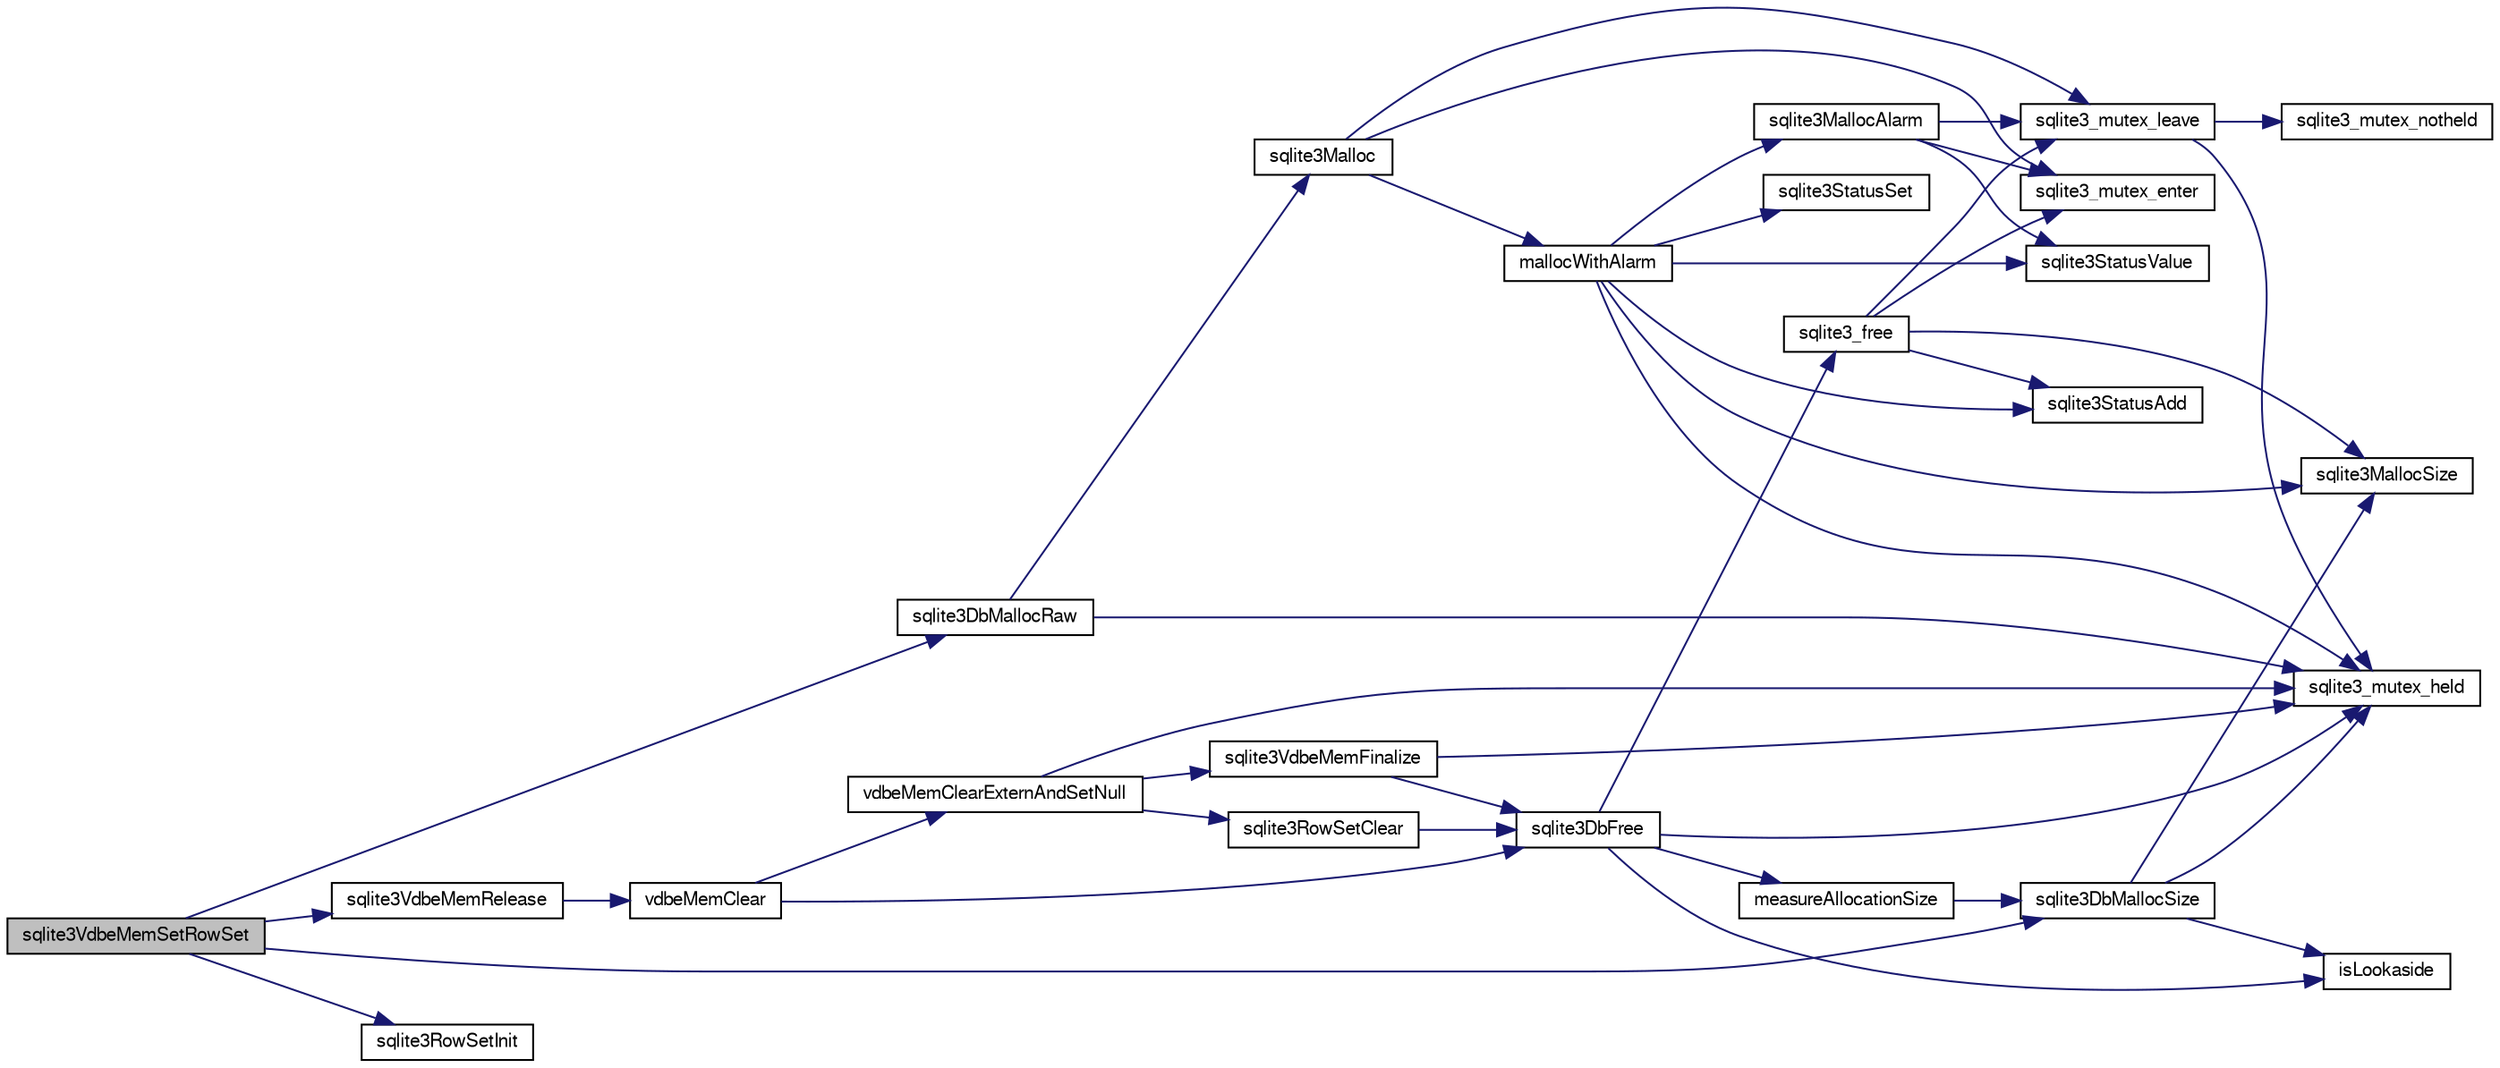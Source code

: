 digraph "sqlite3VdbeMemSetRowSet"
{
  edge [fontname="FreeSans",fontsize="10",labelfontname="FreeSans",labelfontsize="10"];
  node [fontname="FreeSans",fontsize="10",shape=record];
  rankdir="LR";
  Node778572 [label="sqlite3VdbeMemSetRowSet",height=0.2,width=0.4,color="black", fillcolor="grey75", style="filled", fontcolor="black"];
  Node778572 -> Node778573 [color="midnightblue",fontsize="10",style="solid",fontname="FreeSans"];
  Node778573 [label="sqlite3VdbeMemRelease",height=0.2,width=0.4,color="black", fillcolor="white", style="filled",URL="$sqlite3_8c.html#a90606361dbeba88159fd6ff03fcc10cc"];
  Node778573 -> Node778574 [color="midnightblue",fontsize="10",style="solid",fontname="FreeSans"];
  Node778574 [label="vdbeMemClear",height=0.2,width=0.4,color="black", fillcolor="white", style="filled",URL="$sqlite3_8c.html#a489eef6e55ad0dadf67578726b935d12"];
  Node778574 -> Node778575 [color="midnightblue",fontsize="10",style="solid",fontname="FreeSans"];
  Node778575 [label="vdbeMemClearExternAndSetNull",height=0.2,width=0.4,color="black", fillcolor="white", style="filled",URL="$sqlite3_8c.html#a29c41a360fb0e86b817777daf061230c"];
  Node778575 -> Node778576 [color="midnightblue",fontsize="10",style="solid",fontname="FreeSans"];
  Node778576 [label="sqlite3_mutex_held",height=0.2,width=0.4,color="black", fillcolor="white", style="filled",URL="$sqlite3_8c.html#acf77da68932b6bc163c5e68547ecc3e7"];
  Node778575 -> Node778577 [color="midnightblue",fontsize="10",style="solid",fontname="FreeSans"];
  Node778577 [label="sqlite3VdbeMemFinalize",height=0.2,width=0.4,color="black", fillcolor="white", style="filled",URL="$sqlite3_8c.html#a2568220f48ddef81b1c43e401042d9d2"];
  Node778577 -> Node778576 [color="midnightblue",fontsize="10",style="solid",fontname="FreeSans"];
  Node778577 -> Node778578 [color="midnightblue",fontsize="10",style="solid",fontname="FreeSans"];
  Node778578 [label="sqlite3DbFree",height=0.2,width=0.4,color="black", fillcolor="white", style="filled",URL="$sqlite3_8c.html#ac70ab821a6607b4a1b909582dc37a069"];
  Node778578 -> Node778576 [color="midnightblue",fontsize="10",style="solid",fontname="FreeSans"];
  Node778578 -> Node778579 [color="midnightblue",fontsize="10",style="solid",fontname="FreeSans"];
  Node778579 [label="measureAllocationSize",height=0.2,width=0.4,color="black", fillcolor="white", style="filled",URL="$sqlite3_8c.html#a45731e644a22fdb756e2b6337224217a"];
  Node778579 -> Node778580 [color="midnightblue",fontsize="10",style="solid",fontname="FreeSans"];
  Node778580 [label="sqlite3DbMallocSize",height=0.2,width=0.4,color="black", fillcolor="white", style="filled",URL="$sqlite3_8c.html#aa397e5a8a03495203a0767abf0a71f86"];
  Node778580 -> Node778581 [color="midnightblue",fontsize="10",style="solid",fontname="FreeSans"];
  Node778581 [label="sqlite3MallocSize",height=0.2,width=0.4,color="black", fillcolor="white", style="filled",URL="$sqlite3_8c.html#acf5d2a5f35270bafb050bd2def576955"];
  Node778580 -> Node778576 [color="midnightblue",fontsize="10",style="solid",fontname="FreeSans"];
  Node778580 -> Node778582 [color="midnightblue",fontsize="10",style="solid",fontname="FreeSans"];
  Node778582 [label="isLookaside",height=0.2,width=0.4,color="black", fillcolor="white", style="filled",URL="$sqlite3_8c.html#a770fa05ff9717b75e16f4d968a77b897"];
  Node778578 -> Node778582 [color="midnightblue",fontsize="10",style="solid",fontname="FreeSans"];
  Node778578 -> Node778583 [color="midnightblue",fontsize="10",style="solid",fontname="FreeSans"];
  Node778583 [label="sqlite3_free",height=0.2,width=0.4,color="black", fillcolor="white", style="filled",URL="$sqlite3_8c.html#a6552349e36a8a691af5487999ab09519"];
  Node778583 -> Node778584 [color="midnightblue",fontsize="10",style="solid",fontname="FreeSans"];
  Node778584 [label="sqlite3_mutex_enter",height=0.2,width=0.4,color="black", fillcolor="white", style="filled",URL="$sqlite3_8c.html#a1c12cde690bd89f104de5cbad12a6bf5"];
  Node778583 -> Node778585 [color="midnightblue",fontsize="10",style="solid",fontname="FreeSans"];
  Node778585 [label="sqlite3StatusAdd",height=0.2,width=0.4,color="black", fillcolor="white", style="filled",URL="$sqlite3_8c.html#afa029f93586aeab4cc85360905dae9cd"];
  Node778583 -> Node778581 [color="midnightblue",fontsize="10",style="solid",fontname="FreeSans"];
  Node778583 -> Node778586 [color="midnightblue",fontsize="10",style="solid",fontname="FreeSans"];
  Node778586 [label="sqlite3_mutex_leave",height=0.2,width=0.4,color="black", fillcolor="white", style="filled",URL="$sqlite3_8c.html#a5838d235601dbd3c1fa993555c6bcc93"];
  Node778586 -> Node778576 [color="midnightblue",fontsize="10",style="solid",fontname="FreeSans"];
  Node778586 -> Node778587 [color="midnightblue",fontsize="10",style="solid",fontname="FreeSans"];
  Node778587 [label="sqlite3_mutex_notheld",height=0.2,width=0.4,color="black", fillcolor="white", style="filled",URL="$sqlite3_8c.html#a83967c837c1c000d3b5adcfaa688f5dc"];
  Node778575 -> Node778588 [color="midnightblue",fontsize="10",style="solid",fontname="FreeSans"];
  Node778588 [label="sqlite3RowSetClear",height=0.2,width=0.4,color="black", fillcolor="white", style="filled",URL="$sqlite3_8c.html#ae153de0cd969511a607e26deeca80342"];
  Node778588 -> Node778578 [color="midnightblue",fontsize="10",style="solid",fontname="FreeSans"];
  Node778574 -> Node778578 [color="midnightblue",fontsize="10",style="solid",fontname="FreeSans"];
  Node778572 -> Node778589 [color="midnightblue",fontsize="10",style="solid",fontname="FreeSans"];
  Node778589 [label="sqlite3DbMallocRaw",height=0.2,width=0.4,color="black", fillcolor="white", style="filled",URL="$sqlite3_8c.html#abbe8be0cf7175e11ddc3e2218fad924e"];
  Node778589 -> Node778576 [color="midnightblue",fontsize="10",style="solid",fontname="FreeSans"];
  Node778589 -> Node778590 [color="midnightblue",fontsize="10",style="solid",fontname="FreeSans"];
  Node778590 [label="sqlite3Malloc",height=0.2,width=0.4,color="black", fillcolor="white", style="filled",URL="$sqlite3_8c.html#a361a2eaa846b1885f123abe46f5d8b2b"];
  Node778590 -> Node778584 [color="midnightblue",fontsize="10",style="solid",fontname="FreeSans"];
  Node778590 -> Node778591 [color="midnightblue",fontsize="10",style="solid",fontname="FreeSans"];
  Node778591 [label="mallocWithAlarm",height=0.2,width=0.4,color="black", fillcolor="white", style="filled",URL="$sqlite3_8c.html#ab070d5cf8e48ec8a6a43cf025d48598b"];
  Node778591 -> Node778576 [color="midnightblue",fontsize="10",style="solid",fontname="FreeSans"];
  Node778591 -> Node778592 [color="midnightblue",fontsize="10",style="solid",fontname="FreeSans"];
  Node778592 [label="sqlite3StatusSet",height=0.2,width=0.4,color="black", fillcolor="white", style="filled",URL="$sqlite3_8c.html#afec7586c01fcb5ea17dc9d7725a589d9"];
  Node778591 -> Node778593 [color="midnightblue",fontsize="10",style="solid",fontname="FreeSans"];
  Node778593 [label="sqlite3StatusValue",height=0.2,width=0.4,color="black", fillcolor="white", style="filled",URL="$sqlite3_8c.html#a30b8ac296c6e200c1fa57708d52c6ef6"];
  Node778591 -> Node778594 [color="midnightblue",fontsize="10",style="solid",fontname="FreeSans"];
  Node778594 [label="sqlite3MallocAlarm",height=0.2,width=0.4,color="black", fillcolor="white", style="filled",URL="$sqlite3_8c.html#ada66988e8471d1198f3219c062377508"];
  Node778594 -> Node778593 [color="midnightblue",fontsize="10",style="solid",fontname="FreeSans"];
  Node778594 -> Node778586 [color="midnightblue",fontsize="10",style="solid",fontname="FreeSans"];
  Node778594 -> Node778584 [color="midnightblue",fontsize="10",style="solid",fontname="FreeSans"];
  Node778591 -> Node778581 [color="midnightblue",fontsize="10",style="solid",fontname="FreeSans"];
  Node778591 -> Node778585 [color="midnightblue",fontsize="10",style="solid",fontname="FreeSans"];
  Node778590 -> Node778586 [color="midnightblue",fontsize="10",style="solid",fontname="FreeSans"];
  Node778572 -> Node778580 [color="midnightblue",fontsize="10",style="solid",fontname="FreeSans"];
  Node778572 -> Node778595 [color="midnightblue",fontsize="10",style="solid",fontname="FreeSans"];
  Node778595 [label="sqlite3RowSetInit",height=0.2,width=0.4,color="black", fillcolor="white", style="filled",URL="$sqlite3_8c.html#a53a2a9b187df302a45d8d0c7fc2998f1"];
}
